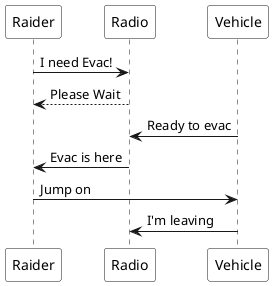 ﻿@startuml
'' RadioSeq
skinparam backgroundColor transparent
skinparam ParticipantBackgroundColor transparent
skinparam monochrome true
skinparam shadowing false

participant Raider
participant Radio
participant Vehicle

Raider -> Radio : I need Evac!
Radio --> Raider : Please Wait
Vehicle -> Radio : Ready to evac
Radio -> Raider : Evac is here
Raider -> Vehicle : Jump on
Vehicle -> Radio : I'm leaving


@enduml